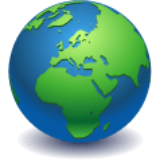 <mxfile version="12.1.0" type="github" pages="1"><diagram id="a45cf8ec-cd66-6f27-3ac3-be6e809c9e4a" name="Page-1"><mxGraphModel dx="2194" dy="1234" grid="1" gridSize="10" guides="1" tooltips="1" connect="1" arrows="1" fold="1" page="1" pageScale="1" pageWidth="827" pageHeight="1169" background="#ffffff" math="0" shadow="0"><root><mxCell id="0"/><mxCell id="1" parent="0"/><mxCell id="cSHTqYcGDVYRuYjaPScI-172" value="" style="image;html=1;labelBackgroundColor=#ffffff;image=img/lib/clip_art/general/Earth_globe_128x128.png;fontSize=16;" vertex="1" parent="1"><mxGeometry x="372" y="260" width="80" height="80" as="geometry"/></mxCell></root></mxGraphModel></diagram></mxfile>